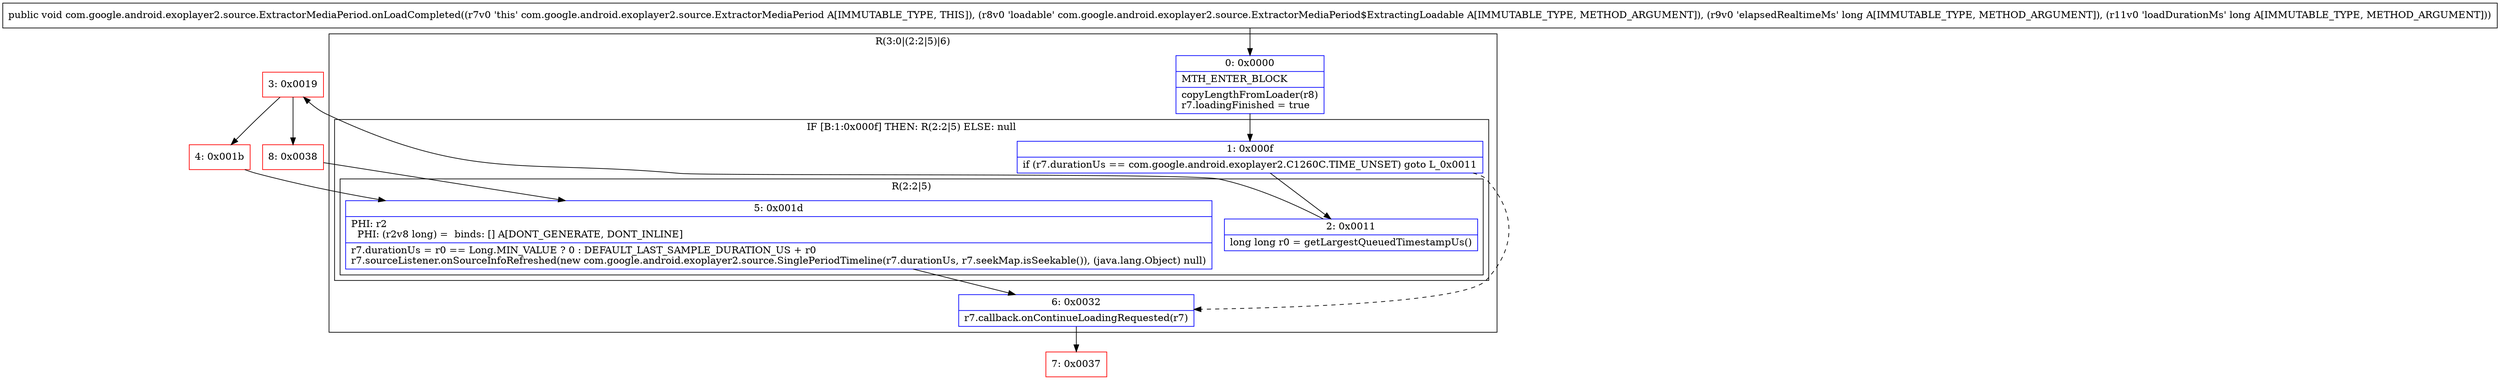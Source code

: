 digraph "CFG forcom.google.android.exoplayer2.source.ExtractorMediaPeriod.onLoadCompleted(Lcom\/google\/android\/exoplayer2\/source\/ExtractorMediaPeriod$ExtractingLoadable;JJ)V" {
subgraph cluster_Region_1836789868 {
label = "R(3:0|(2:2|5)|6)";
node [shape=record,color=blue];
Node_0 [shape=record,label="{0\:\ 0x0000|MTH_ENTER_BLOCK\l|copyLengthFromLoader(r8)\lr7.loadingFinished = true\l}"];
subgraph cluster_IfRegion_205370438 {
label = "IF [B:1:0x000f] THEN: R(2:2|5) ELSE: null";
node [shape=record,color=blue];
Node_1 [shape=record,label="{1\:\ 0x000f|if (r7.durationUs == com.google.android.exoplayer2.C1260C.TIME_UNSET) goto L_0x0011\l}"];
subgraph cluster_Region_484869029 {
label = "R(2:2|5)";
node [shape=record,color=blue];
Node_2 [shape=record,label="{2\:\ 0x0011|long long r0 = getLargestQueuedTimestampUs()\l}"];
Node_5 [shape=record,label="{5\:\ 0x001d|PHI: r2 \l  PHI: (r2v8 long) =  binds: [] A[DONT_GENERATE, DONT_INLINE]\l|r7.durationUs = r0 == Long.MIN_VALUE ? 0 : DEFAULT_LAST_SAMPLE_DURATION_US + r0\lr7.sourceListener.onSourceInfoRefreshed(new com.google.android.exoplayer2.source.SinglePeriodTimeline(r7.durationUs, r7.seekMap.isSeekable()), (java.lang.Object) null)\l}"];
}
}
Node_6 [shape=record,label="{6\:\ 0x0032|r7.callback.onContinueLoadingRequested(r7)\l}"];
}
Node_3 [shape=record,color=red,label="{3\:\ 0x0019}"];
Node_4 [shape=record,color=red,label="{4\:\ 0x001b}"];
Node_7 [shape=record,color=red,label="{7\:\ 0x0037}"];
Node_8 [shape=record,color=red,label="{8\:\ 0x0038}"];
MethodNode[shape=record,label="{public void com.google.android.exoplayer2.source.ExtractorMediaPeriod.onLoadCompleted((r7v0 'this' com.google.android.exoplayer2.source.ExtractorMediaPeriod A[IMMUTABLE_TYPE, THIS]), (r8v0 'loadable' com.google.android.exoplayer2.source.ExtractorMediaPeriod$ExtractingLoadable A[IMMUTABLE_TYPE, METHOD_ARGUMENT]), (r9v0 'elapsedRealtimeMs' long A[IMMUTABLE_TYPE, METHOD_ARGUMENT]), (r11v0 'loadDurationMs' long A[IMMUTABLE_TYPE, METHOD_ARGUMENT])) }"];
MethodNode -> Node_0;
Node_0 -> Node_1;
Node_1 -> Node_2;
Node_1 -> Node_6[style=dashed];
Node_2 -> Node_3;
Node_5 -> Node_6;
Node_6 -> Node_7;
Node_3 -> Node_4;
Node_3 -> Node_8;
Node_4 -> Node_5;
Node_8 -> Node_5;
}


